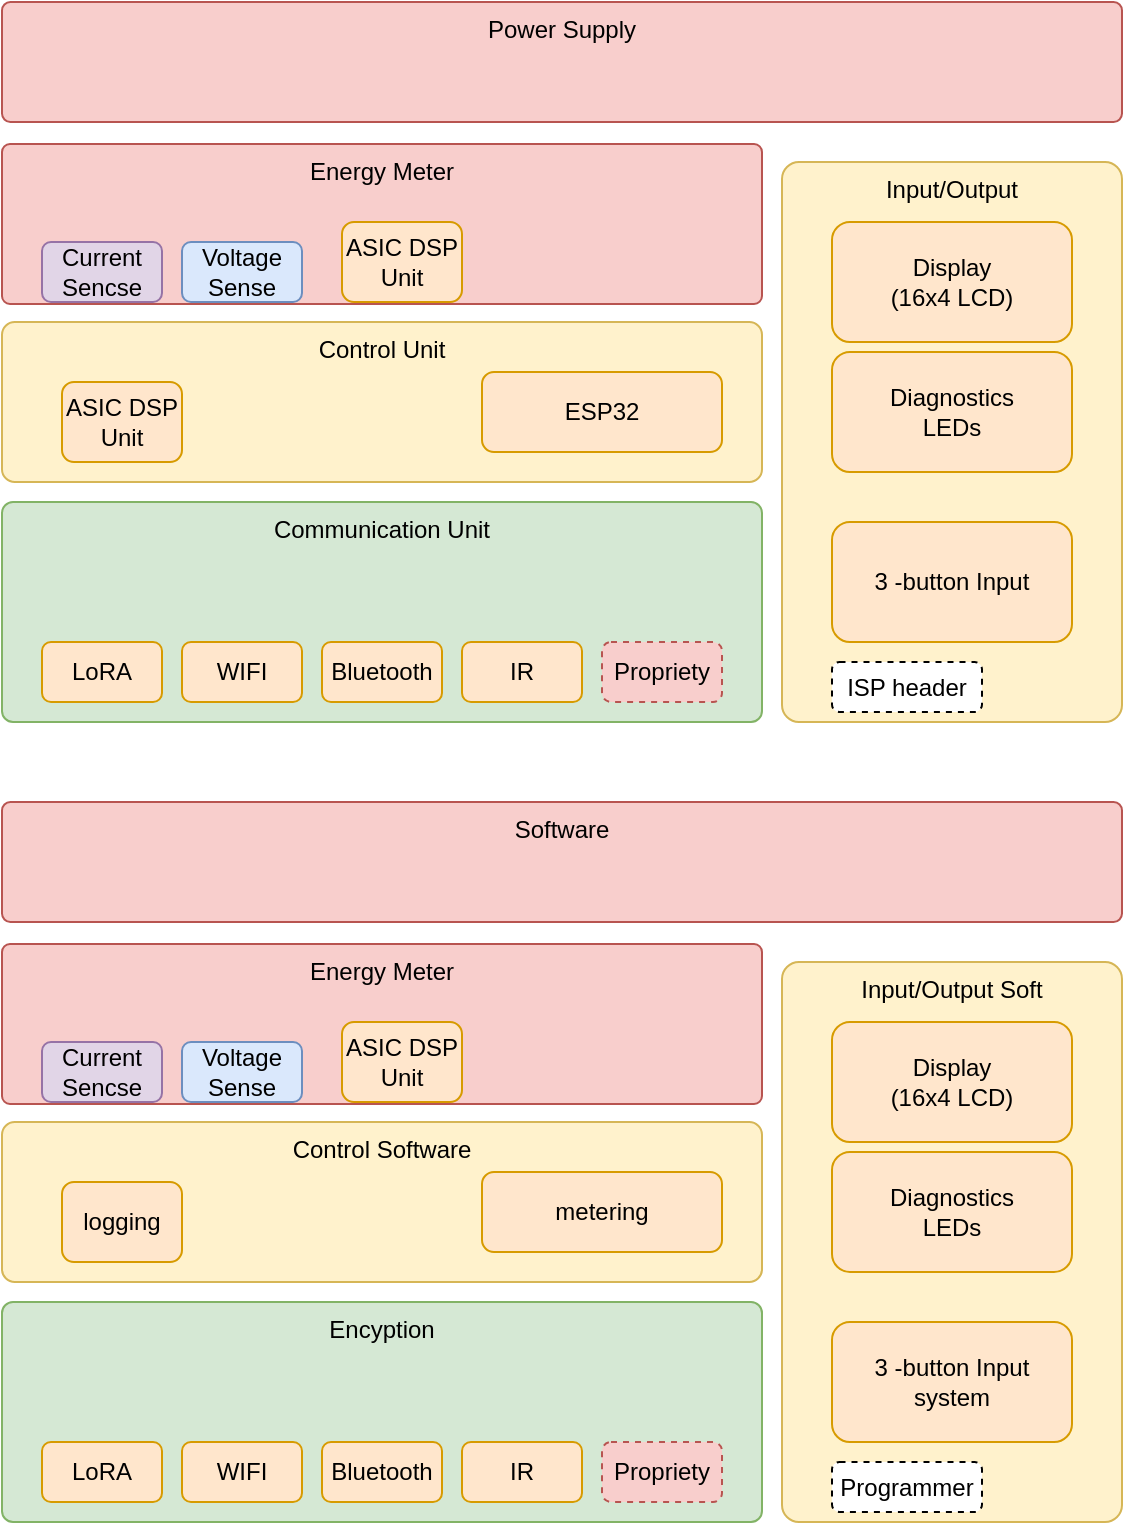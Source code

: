 <mxfile version="26.0.14">
  <diagram name="Page-1" id="XQ18JOfCBgQ92fmvsr47">
    <mxGraphModel dx="880" dy="462" grid="1" gridSize="10" guides="1" tooltips="1" connect="1" arrows="1" fold="1" page="1" pageScale="1" pageWidth="850" pageHeight="1100" math="0" shadow="0">
      <root>
        <mxCell id="0" />
        <mxCell id="1" parent="0" />
        <mxCell id="Hn9N9CY554Po5QTcIpjn-26" value="Input/Output" style="rounded=1;whiteSpace=wrap;html=1;verticalAlign=top;arcSize=5;fillColor=#fff2cc;strokeColor=#d6b656;" vertex="1" parent="1">
          <mxGeometry x="560" y="160" width="170" height="280" as="geometry" />
        </mxCell>
        <mxCell id="Hn9N9CY554Po5QTcIpjn-1" value="&lt;div&gt;Display&lt;/div&gt;&lt;div&gt;(16x4 LCD)&lt;/div&gt;" style="rounded=1;whiteSpace=wrap;html=1;fillColor=#ffe6cc;strokeColor=#d79b00;" vertex="1" parent="1">
          <mxGeometry x="585" y="190" width="120" height="60" as="geometry" />
        </mxCell>
        <mxCell id="Hn9N9CY554Po5QTcIpjn-2" value="3 -button Input" style="rounded=1;whiteSpace=wrap;html=1;fillColor=#ffe6cc;strokeColor=#d79b00;" vertex="1" parent="1">
          <mxGeometry x="585" y="340" width="120" height="60" as="geometry" />
        </mxCell>
        <mxCell id="Hn9N9CY554Po5QTcIpjn-3" value="&lt;div&gt;Diagnostics&lt;/div&gt;&lt;div&gt;LEDs&lt;/div&gt;" style="rounded=1;whiteSpace=wrap;html=1;fillColor=#ffe6cc;strokeColor=#d79b00;" vertex="1" parent="1">
          <mxGeometry x="585" y="255" width="120" height="60" as="geometry" />
        </mxCell>
        <mxCell id="Hn9N9CY554Po5QTcIpjn-4" value="Energy Meter" style="rounded=1;whiteSpace=wrap;html=1;verticalAlign=top;fillColor=#f8cecc;strokeColor=#b85450;arcSize=5;" vertex="1" parent="1">
          <mxGeometry x="170" y="151" width="380" height="80" as="geometry" />
        </mxCell>
        <mxCell id="Hn9N9CY554Po5QTcIpjn-5" value="&lt;div&gt;Control Unit&lt;/div&gt;&lt;div&gt;&lt;br&gt;&lt;/div&gt;" style="rounded=1;whiteSpace=wrap;html=1;verticalAlign=top;fillColor=#fff2cc;strokeColor=#d6b656;arcSize=8;" vertex="1" parent="1">
          <mxGeometry x="170" y="240" width="380" height="80" as="geometry" />
        </mxCell>
        <mxCell id="Hn9N9CY554Po5QTcIpjn-6" value="Communication Unit" style="rounded=1;whiteSpace=wrap;html=1;verticalAlign=top;arcSize=5;fillColor=#d5e8d4;strokeColor=#82b366;" vertex="1" parent="1">
          <mxGeometry x="170" y="330" width="380" height="110" as="geometry" />
        </mxCell>
        <mxCell id="Hn9N9CY554Po5QTcIpjn-7" value="LoRA" style="rounded=1;whiteSpace=wrap;html=1;fillColor=#ffe6cc;strokeColor=#d79b00;" vertex="1" parent="1">
          <mxGeometry x="190" y="400" width="60" height="30" as="geometry" />
        </mxCell>
        <mxCell id="Hn9N9CY554Po5QTcIpjn-8" value="WIFI" style="rounded=1;whiteSpace=wrap;html=1;fillColor=#ffe6cc;strokeColor=#d79b00;" vertex="1" parent="1">
          <mxGeometry x="260" y="400" width="60" height="30" as="geometry" />
        </mxCell>
        <mxCell id="Hn9N9CY554Po5QTcIpjn-10" value="Bluetooth" style="rounded=1;whiteSpace=wrap;html=1;fillColor=#ffe6cc;strokeColor=#d79b00;" vertex="1" parent="1">
          <mxGeometry x="330" y="400" width="60" height="30" as="geometry" />
        </mxCell>
        <mxCell id="Hn9N9CY554Po5QTcIpjn-12" value="IR" style="rounded=1;whiteSpace=wrap;html=1;fillColor=#ffe6cc;strokeColor=#d79b00;" vertex="1" parent="1">
          <mxGeometry x="400" y="400" width="60" height="30" as="geometry" />
        </mxCell>
        <mxCell id="Hn9N9CY554Po5QTcIpjn-13" value="Propriety" style="rounded=1;whiteSpace=wrap;html=1;fillColor=#f8cecc;strokeColor=#b85450;dashed=1;" vertex="1" parent="1">
          <mxGeometry x="470" y="400" width="60" height="30" as="geometry" />
        </mxCell>
        <mxCell id="Hn9N9CY554Po5QTcIpjn-15" value="Voltage Sense" style="rounded=1;whiteSpace=wrap;html=1;fillColor=#dae8fc;strokeColor=#6c8ebf;" vertex="1" parent="1">
          <mxGeometry x="260" y="200" width="60" height="30" as="geometry" />
        </mxCell>
        <mxCell id="Hn9N9CY554Po5QTcIpjn-18" value="Current Sencse" style="rounded=1;whiteSpace=wrap;html=1;fillColor=#e1d5e7;strokeColor=#9673a6;" vertex="1" parent="1">
          <mxGeometry x="190" y="200" width="60" height="30" as="geometry" />
        </mxCell>
        <mxCell id="Hn9N9CY554Po5QTcIpjn-19" value="ASIC DSP Unit" style="rounded=1;whiteSpace=wrap;html=1;fillColor=#ffe6cc;strokeColor=#d79b00;" vertex="1" parent="1">
          <mxGeometry x="340" y="190" width="60" height="40" as="geometry" />
        </mxCell>
        <mxCell id="Hn9N9CY554Po5QTcIpjn-20" value="Power Supply" style="rounded=1;whiteSpace=wrap;html=1;verticalAlign=top;fillColor=#f8cecc;strokeColor=#b85450;arcSize=7;" vertex="1" parent="1">
          <mxGeometry x="170" y="80" width="560" height="60" as="geometry" />
        </mxCell>
        <mxCell id="Hn9N9CY554Po5QTcIpjn-24" value="ASIC DSP Unit" style="rounded=1;whiteSpace=wrap;html=1;fillColor=#ffe6cc;strokeColor=#d79b00;" vertex="1" parent="1">
          <mxGeometry x="200" y="270" width="60" height="40" as="geometry" />
        </mxCell>
        <mxCell id="Hn9N9CY554Po5QTcIpjn-25" value="ESP32" style="rounded=1;whiteSpace=wrap;html=1;fillColor=#ffe6cc;strokeColor=#d79b00;" vertex="1" parent="1">
          <mxGeometry x="410" y="265" width="120" height="40" as="geometry" />
        </mxCell>
        <mxCell id="Hn9N9CY554Po5QTcIpjn-27" value="ISP header" style="rounded=1;whiteSpace=wrap;html=1;dashed=1;" vertex="1" parent="1">
          <mxGeometry x="585" y="410" width="75" height="25" as="geometry" />
        </mxCell>
        <mxCell id="Hn9N9CY554Po5QTcIpjn-28" value="Input/Output Soft" style="rounded=1;whiteSpace=wrap;html=1;verticalAlign=top;arcSize=5;fillColor=#fff2cc;strokeColor=#d6b656;" vertex="1" parent="1">
          <mxGeometry x="560" y="560" width="170" height="280" as="geometry" />
        </mxCell>
        <mxCell id="Hn9N9CY554Po5QTcIpjn-29" value="&lt;div&gt;Display&lt;/div&gt;&lt;div&gt;(16x4 LCD)&lt;/div&gt;" style="rounded=1;whiteSpace=wrap;html=1;fillColor=#ffe6cc;strokeColor=#d79b00;" vertex="1" parent="1">
          <mxGeometry x="585" y="590" width="120" height="60" as="geometry" />
        </mxCell>
        <mxCell id="Hn9N9CY554Po5QTcIpjn-30" value="3 -button Input system" style="rounded=1;whiteSpace=wrap;html=1;fillColor=#ffe6cc;strokeColor=#d79b00;" vertex="1" parent="1">
          <mxGeometry x="585" y="740" width="120" height="60" as="geometry" />
        </mxCell>
        <mxCell id="Hn9N9CY554Po5QTcIpjn-31" value="&lt;div&gt;Diagnostics&lt;/div&gt;&lt;div&gt;LEDs&lt;/div&gt;" style="rounded=1;whiteSpace=wrap;html=1;fillColor=#ffe6cc;strokeColor=#d79b00;" vertex="1" parent="1">
          <mxGeometry x="585" y="655" width="120" height="60" as="geometry" />
        </mxCell>
        <mxCell id="Hn9N9CY554Po5QTcIpjn-32" value="Energy Meter" style="rounded=1;whiteSpace=wrap;html=1;verticalAlign=top;fillColor=#f8cecc;strokeColor=#b85450;arcSize=5;" vertex="1" parent="1">
          <mxGeometry x="170" y="551" width="380" height="80" as="geometry" />
        </mxCell>
        <mxCell id="Hn9N9CY554Po5QTcIpjn-33" value="&lt;div&gt;Control Software&lt;/div&gt;&lt;div&gt;&lt;br&gt;&lt;/div&gt;" style="rounded=1;whiteSpace=wrap;html=1;verticalAlign=top;fillColor=#fff2cc;strokeColor=#d6b656;arcSize=8;" vertex="1" parent="1">
          <mxGeometry x="170" y="640" width="380" height="80" as="geometry" />
        </mxCell>
        <mxCell id="Hn9N9CY554Po5QTcIpjn-34" value="Encyption" style="rounded=1;whiteSpace=wrap;html=1;verticalAlign=top;arcSize=5;fillColor=#d5e8d4;strokeColor=#82b366;" vertex="1" parent="1">
          <mxGeometry x="170" y="730" width="380" height="110" as="geometry" />
        </mxCell>
        <mxCell id="Hn9N9CY554Po5QTcIpjn-35" value="LoRA" style="rounded=1;whiteSpace=wrap;html=1;fillColor=#ffe6cc;strokeColor=#d79b00;" vertex="1" parent="1">
          <mxGeometry x="190" y="800" width="60" height="30" as="geometry" />
        </mxCell>
        <mxCell id="Hn9N9CY554Po5QTcIpjn-36" value="WIFI" style="rounded=1;whiteSpace=wrap;html=1;fillColor=#ffe6cc;strokeColor=#d79b00;" vertex="1" parent="1">
          <mxGeometry x="260" y="800" width="60" height="30" as="geometry" />
        </mxCell>
        <mxCell id="Hn9N9CY554Po5QTcIpjn-37" value="Bluetooth" style="rounded=1;whiteSpace=wrap;html=1;fillColor=#ffe6cc;strokeColor=#d79b00;" vertex="1" parent="1">
          <mxGeometry x="330" y="800" width="60" height="30" as="geometry" />
        </mxCell>
        <mxCell id="Hn9N9CY554Po5QTcIpjn-38" value="IR" style="rounded=1;whiteSpace=wrap;html=1;fillColor=#ffe6cc;strokeColor=#d79b00;" vertex="1" parent="1">
          <mxGeometry x="400" y="800" width="60" height="30" as="geometry" />
        </mxCell>
        <mxCell id="Hn9N9CY554Po5QTcIpjn-39" value="Propriety" style="rounded=1;whiteSpace=wrap;html=1;fillColor=#f8cecc;strokeColor=#b85450;dashed=1;" vertex="1" parent="1">
          <mxGeometry x="470" y="800" width="60" height="30" as="geometry" />
        </mxCell>
        <mxCell id="Hn9N9CY554Po5QTcIpjn-40" value="Voltage Sense" style="rounded=1;whiteSpace=wrap;html=1;fillColor=#dae8fc;strokeColor=#6c8ebf;" vertex="1" parent="1">
          <mxGeometry x="260" y="600" width="60" height="30" as="geometry" />
        </mxCell>
        <mxCell id="Hn9N9CY554Po5QTcIpjn-41" value="Current Sencse" style="rounded=1;whiteSpace=wrap;html=1;fillColor=#e1d5e7;strokeColor=#9673a6;" vertex="1" parent="1">
          <mxGeometry x="190" y="600" width="60" height="30" as="geometry" />
        </mxCell>
        <mxCell id="Hn9N9CY554Po5QTcIpjn-42" value="ASIC DSP Unit" style="rounded=1;whiteSpace=wrap;html=1;fillColor=#ffe6cc;strokeColor=#d79b00;" vertex="1" parent="1">
          <mxGeometry x="340" y="590" width="60" height="40" as="geometry" />
        </mxCell>
        <mxCell id="Hn9N9CY554Po5QTcIpjn-43" value="Software" style="rounded=1;whiteSpace=wrap;html=1;verticalAlign=top;fillColor=#f8cecc;strokeColor=#b85450;arcSize=7;" vertex="1" parent="1">
          <mxGeometry x="170" y="480" width="560" height="60" as="geometry" />
        </mxCell>
        <mxCell id="Hn9N9CY554Po5QTcIpjn-44" value="logging" style="rounded=1;whiteSpace=wrap;html=1;fillColor=#ffe6cc;strokeColor=#d79b00;" vertex="1" parent="1">
          <mxGeometry x="200" y="670" width="60" height="40" as="geometry" />
        </mxCell>
        <mxCell id="Hn9N9CY554Po5QTcIpjn-45" value="&lt;div&gt;metering&lt;/div&gt;" style="rounded=1;whiteSpace=wrap;html=1;fillColor=#ffe6cc;strokeColor=#d79b00;" vertex="1" parent="1">
          <mxGeometry x="410" y="665" width="120" height="40" as="geometry" />
        </mxCell>
        <mxCell id="Hn9N9CY554Po5QTcIpjn-46" value="Programmer" style="rounded=1;whiteSpace=wrap;html=1;dashed=1;" vertex="1" parent="1">
          <mxGeometry x="585" y="810" width="75" height="25" as="geometry" />
        </mxCell>
      </root>
    </mxGraphModel>
  </diagram>
</mxfile>
